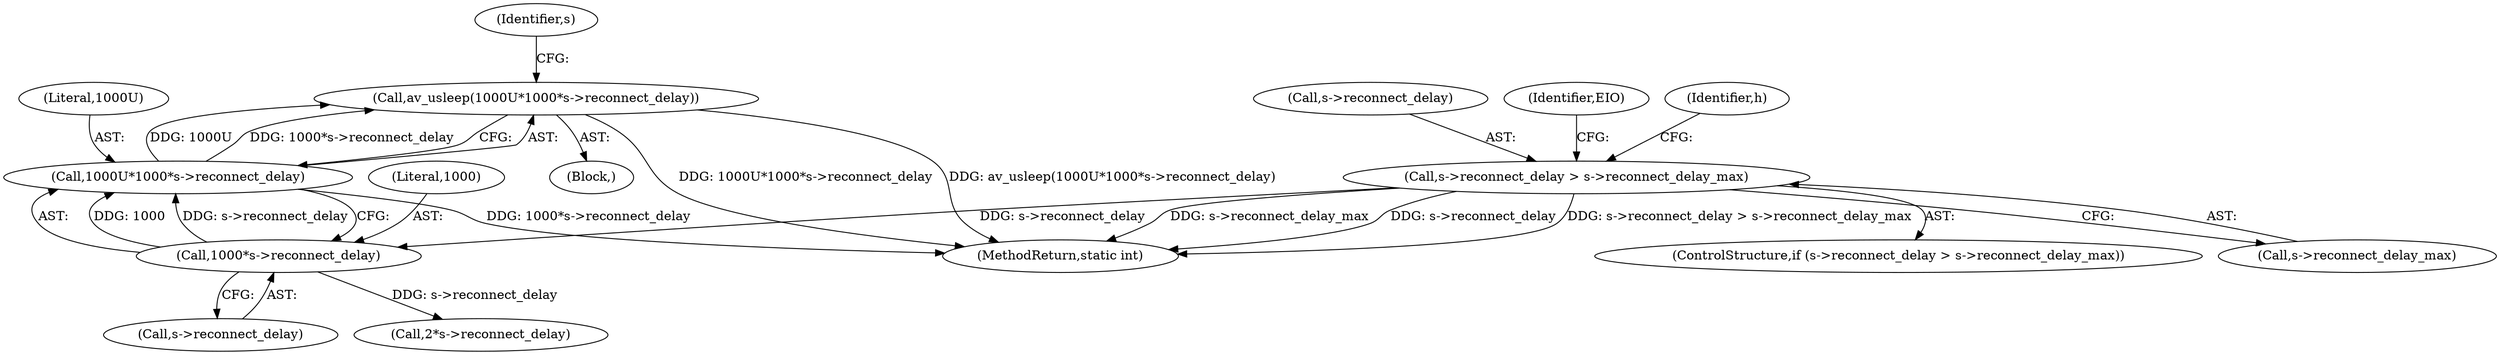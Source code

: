 digraph "0_FFmpeg_2a05c8f813de6f2278827734bf8102291e7484aa_4@API" {
"1000300" [label="(Call,av_usleep(1000U*1000*s->reconnect_delay))"];
"1000301" [label="(Call,1000U*1000*s->reconnect_delay)"];
"1000303" [label="(Call,1000*s->reconnect_delay)"];
"1000281" [label="(Call,s->reconnect_delay > s->reconnect_delay_max)"];
"1000304" [label="(Literal,1000)"];
"1000305" [label="(Call,s->reconnect_delay)"];
"1000281" [label="(Call,s->reconnect_delay > s->reconnect_delay_max)"];
"1000290" [label="(Identifier,EIO)"];
"1000301" [label="(Call,1000U*1000*s->reconnect_delay)"];
"1000352" [label="(MethodReturn,static int)"];
"1000302" [label="(Literal,1000U)"];
"1000292" [label="(Identifier,h)"];
"1000280" [label="(ControlStructure,if (s->reconnect_delay > s->reconnect_delay_max))"];
"1000268" [label="(Block,)"];
"1000310" [label="(Identifier,s)"];
"1000300" [label="(Call,av_usleep(1000U*1000*s->reconnect_delay))"];
"1000303" [label="(Call,1000*s->reconnect_delay)"];
"1000314" [label="(Call,2*s->reconnect_delay)"];
"1000282" [label="(Call,s->reconnect_delay)"];
"1000285" [label="(Call,s->reconnect_delay_max)"];
"1000300" -> "1000268"  [label="AST: "];
"1000300" -> "1000301"  [label="CFG: "];
"1000301" -> "1000300"  [label="AST: "];
"1000310" -> "1000300"  [label="CFG: "];
"1000300" -> "1000352"  [label="DDG: 1000U*1000*s->reconnect_delay"];
"1000300" -> "1000352"  [label="DDG: av_usleep(1000U*1000*s->reconnect_delay)"];
"1000301" -> "1000300"  [label="DDG: 1000U"];
"1000301" -> "1000300"  [label="DDG: 1000*s->reconnect_delay"];
"1000301" -> "1000303"  [label="CFG: "];
"1000302" -> "1000301"  [label="AST: "];
"1000303" -> "1000301"  [label="AST: "];
"1000301" -> "1000352"  [label="DDG: 1000*s->reconnect_delay"];
"1000303" -> "1000301"  [label="DDG: 1000"];
"1000303" -> "1000301"  [label="DDG: s->reconnect_delay"];
"1000303" -> "1000305"  [label="CFG: "];
"1000304" -> "1000303"  [label="AST: "];
"1000305" -> "1000303"  [label="AST: "];
"1000281" -> "1000303"  [label="DDG: s->reconnect_delay"];
"1000303" -> "1000314"  [label="DDG: s->reconnect_delay"];
"1000281" -> "1000280"  [label="AST: "];
"1000281" -> "1000285"  [label="CFG: "];
"1000282" -> "1000281"  [label="AST: "];
"1000285" -> "1000281"  [label="AST: "];
"1000290" -> "1000281"  [label="CFG: "];
"1000292" -> "1000281"  [label="CFG: "];
"1000281" -> "1000352"  [label="DDG: s->reconnect_delay_max"];
"1000281" -> "1000352"  [label="DDG: s->reconnect_delay"];
"1000281" -> "1000352"  [label="DDG: s->reconnect_delay > s->reconnect_delay_max"];
}
